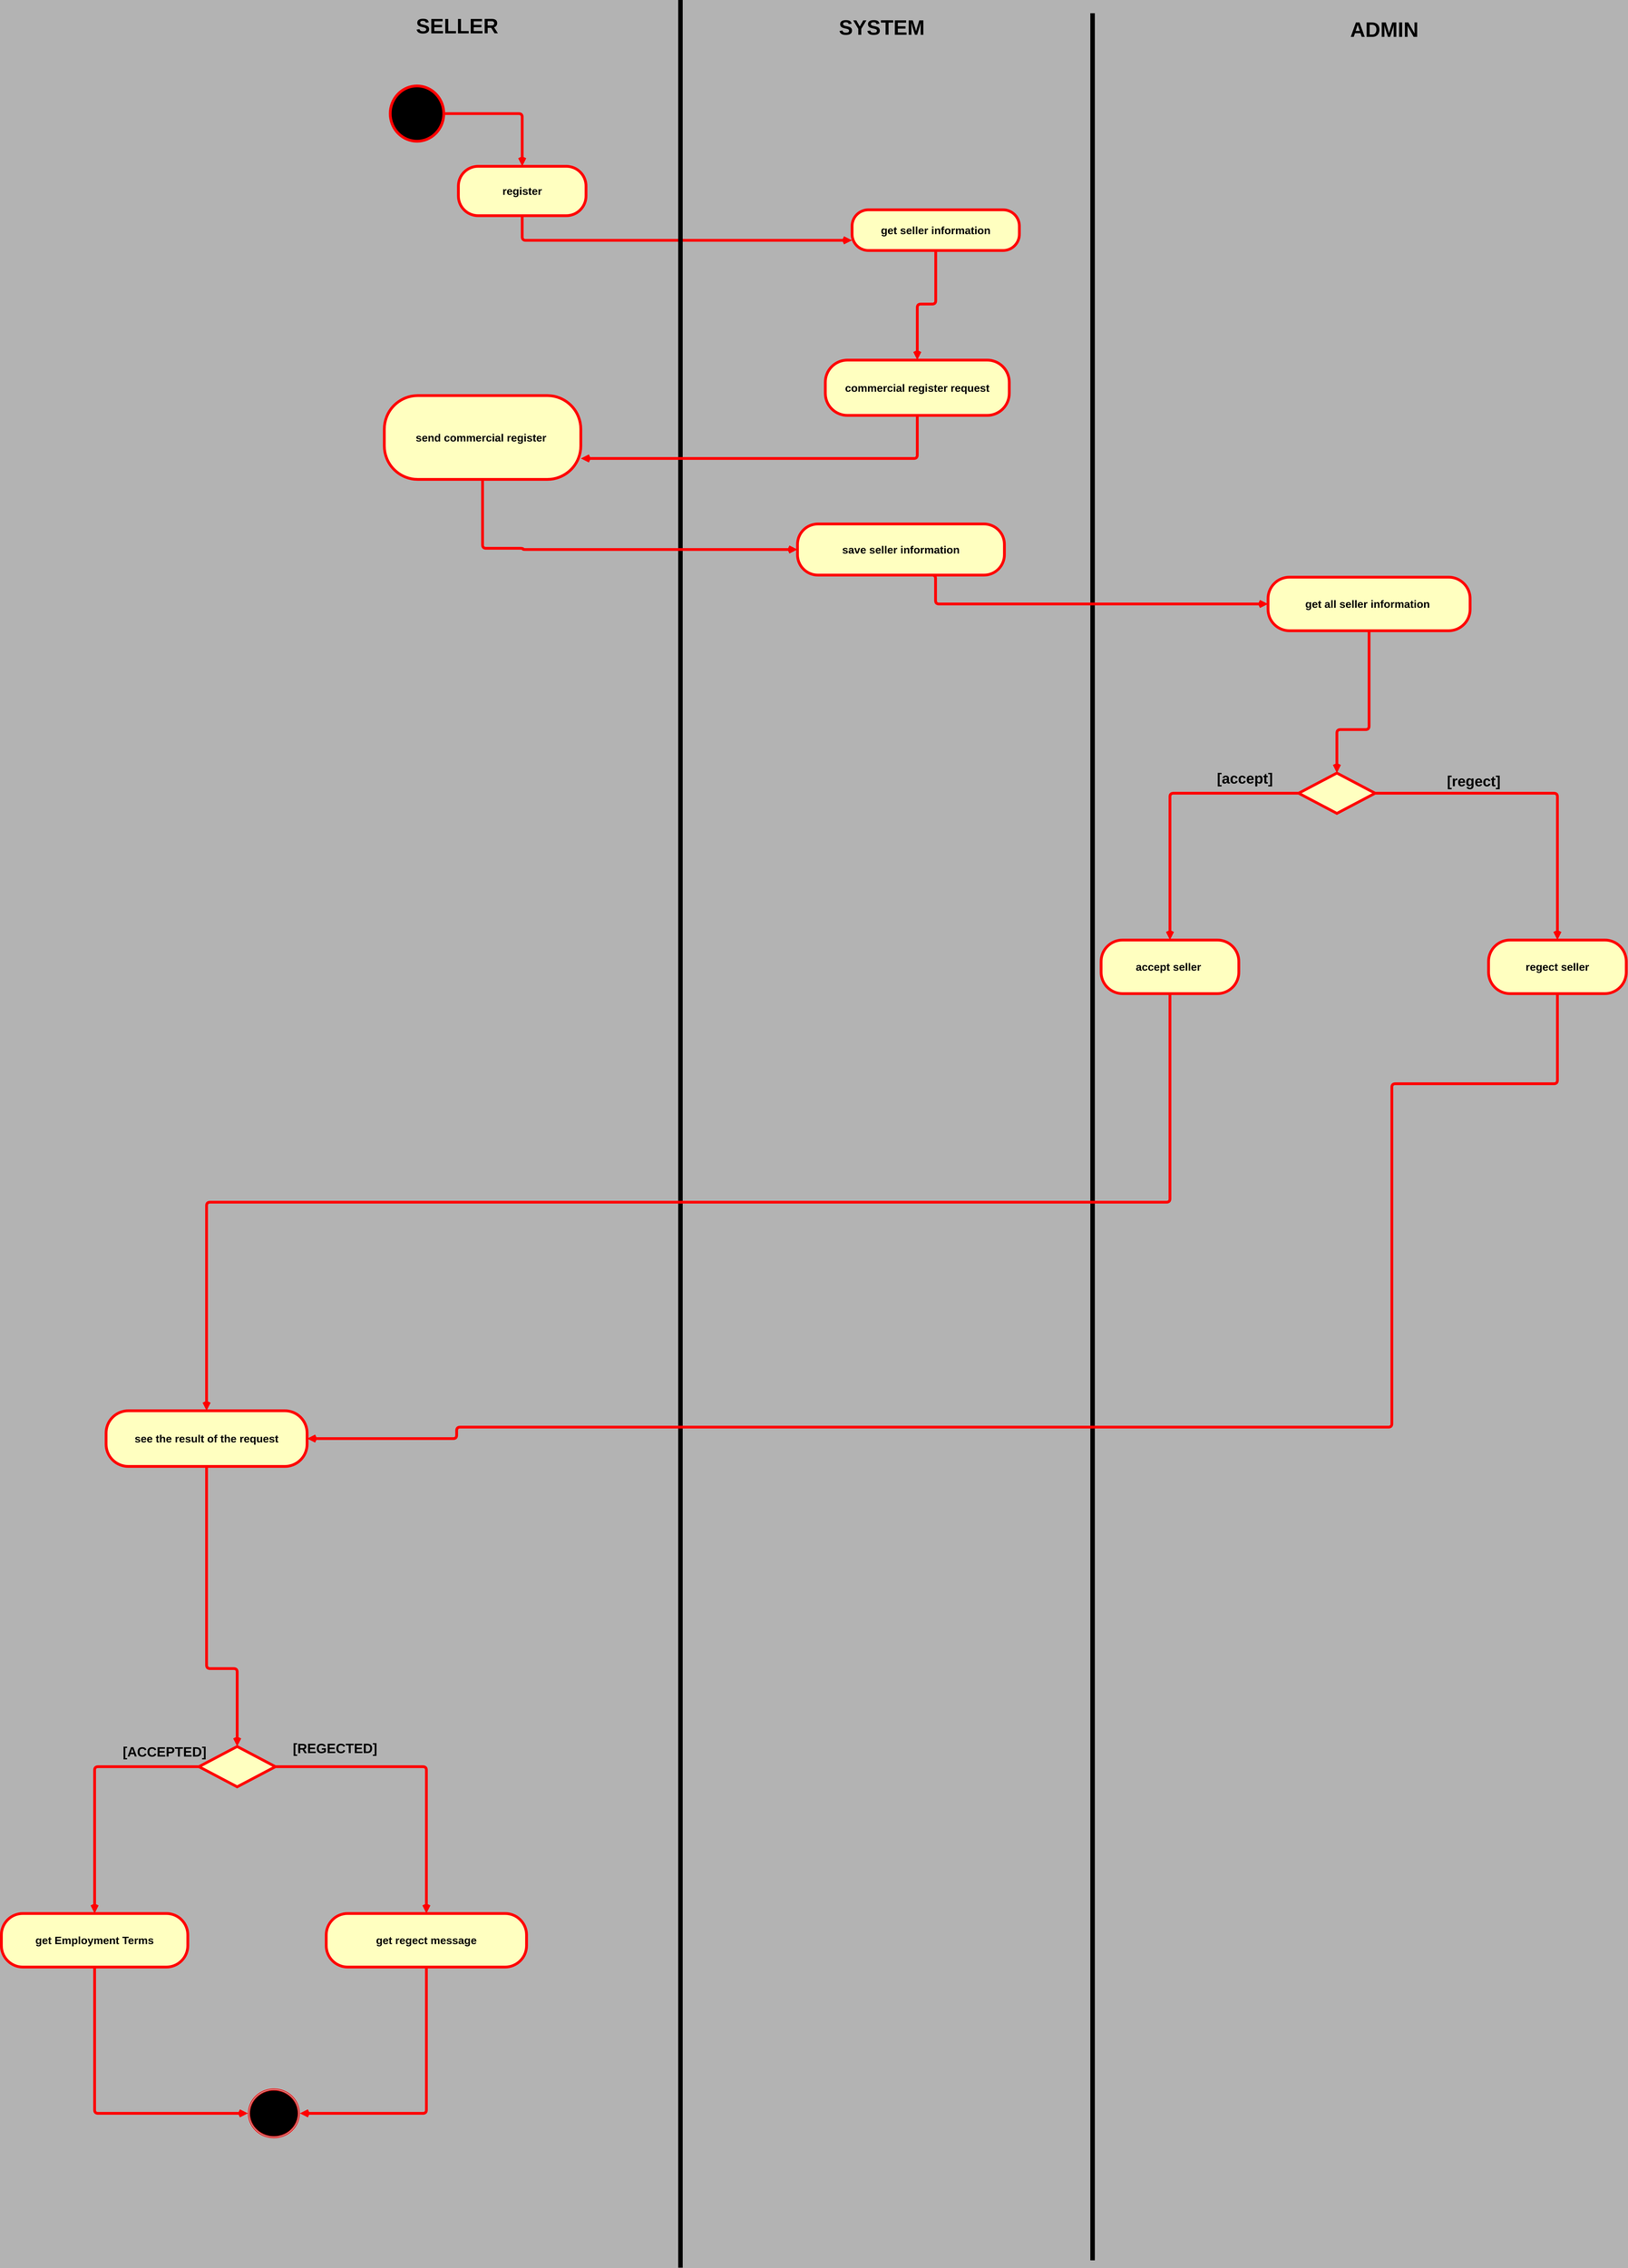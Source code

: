 <mxfile>
    <diagram id="HJap_V7zGH-g7ldj2mrj" name="admin">
        <mxGraphModel dx="6940" dy="2320" grid="0" gridSize="10" guides="1" tooltips="1" connect="1" arrows="1" fold="1" page="1" pageScale="1" pageWidth="850" pageHeight="1100" background="#B3B3B3" math="0" shadow="0">
            <root>
                <mxCell id="0"/>
                <mxCell id="1" parent="0"/>
                <mxCell id="3" value="register" style="rounded=1;whiteSpace=wrap;html=1;arcSize=40;fontColor=#000000;fillColor=#ffffc0;strokeColor=#ff0000;fontStyle=1;fontSize=31;strokeWidth=8;" parent="1" vertex="1">
                    <mxGeometry x="-309" y="874" width="367" height="142" as="geometry"/>
                </mxCell>
                <mxCell id="4" value="" style="edgeStyle=orthogonalEdgeStyle;html=1;verticalAlign=bottom;endArrow=open;endSize=8;strokeColor=#ff0000;strokeWidth=8;fontStyle=1;fontSize=17;exitX=0.5;exitY=1;exitDx=0;exitDy=0;entryX=0;entryY=0.75;entryDx=0;entryDy=0;" parent="1" source="3" target="23" edge="1">
                    <mxGeometry relative="1" as="geometry">
                        <mxPoint x="672" y="1148" as="targetPoint"/>
                        <Array as="points">
                            <mxPoint x="-125" y="1087"/>
                        </Array>
                    </mxGeometry>
                </mxCell>
                <mxCell id="5" value="" style="ellipse;html=1;shape=endState;fillColor=#000000;strokeColor=#ff0000;fontSize=15;strokeWidth=2;perimeterSpacing=1;fontStyle=1" parent="1" vertex="1">
                    <mxGeometry x="-913" y="6400" width="147" height="141" as="geometry"/>
                </mxCell>
                <mxCell id="6" value="" style="ellipse;html=1;shape=startState;fillColor=#000000;strokeColor=#ff0000;fontSize=15;fontStyle=1;strokeWidth=8;" parent="1" vertex="1">
                    <mxGeometry x="-509" y="639" width="162" height="167" as="geometry"/>
                </mxCell>
                <mxCell id="7" value="" style="edgeStyle=orthogonalEdgeStyle;html=1;verticalAlign=bottom;endArrow=open;endSize=8;strokeColor=#ff0000;strokeWidth=8;fontSize=15;entryX=0.5;entryY=0;entryDx=0;entryDy=0;fontStyle=1" parent="1" source="6" target="3" edge="1">
                    <mxGeometry relative="1" as="geometry">
                        <mxPoint x="-268" y="787" as="targetPoint"/>
                    </mxGeometry>
                </mxCell>
                <mxCell id="9" value="" style="rhombus;whiteSpace=wrap;html=1;fillColor=#ffffc0;strokeColor=#ff0000;fontSize=15;fontStyle=1;strokeWidth=8;" parent="1" vertex="1">
                    <mxGeometry x="2107" y="2618" width="220" height="116" as="geometry"/>
                </mxCell>
                <mxCell id="10" value="" style="edgeStyle=orthogonalEdgeStyle;html=1;align=left;verticalAlign=bottom;endArrow=open;endSize=8;strokeColor=#ff0000;strokeWidth=8;fontSize=20;fontStyle=1" parent="1" source="9" target="39" edge="1">
                    <mxGeometry x="-0.615" y="74" relative="1" as="geometry">
                        <mxPoint x="2821.333" y="2894" as="targetPoint"/>
                        <mxPoint x="1" as="offset"/>
                    </mxGeometry>
                </mxCell>
                <mxCell id="11" value="" style="edgeStyle=orthogonalEdgeStyle;html=1;align=left;verticalAlign=top;endArrow=open;endSize=8;strokeColor=#ff0000;strokeWidth=8;fontSize=27;fontStyle=1;entryX=0.5;entryY=0;entryDx=0;entryDy=0;" parent="1" source="9" target="38" edge="1">
                    <mxGeometry x="-0.623" y="-28" relative="1" as="geometry">
                        <mxPoint x="1748" y="2905" as="targetPoint"/>
                        <mxPoint x="-2" as="offset"/>
                    </mxGeometry>
                </mxCell>
                <mxCell id="16" value="" style="html=1;points=[];perimeter=orthogonalPerimeter;fillColor=strokeColor;fontSize=15;strokeWidth=8;strokeColor=#000000;fontStyle=1" parent="1" vertex="1">
                    <mxGeometry x="327" y="400" width="5" height="6510" as="geometry"/>
                </mxCell>
                <mxCell id="17" value="" style="html=1;points=[];perimeter=orthogonalPerimeter;fillColor=strokeColor;fontSize=15;strokeWidth=8;strokeColor=#000000;fontStyle=1" parent="1" vertex="1">
                    <mxGeometry x="1512" y="438" width="5" height="6451" as="geometry"/>
                </mxCell>
                <mxCell id="19" value="SYSTEM" style="text;html=1;align=center;verticalAlign=middle;resizable=0;points=[];autosize=1;strokeColor=none;fillColor=none;fontSize=60;fontStyle=1;fontColor=#000000;strokeWidth=8;" parent="1" vertex="1">
                    <mxGeometry x="775" y="433" width="265" height="84" as="geometry"/>
                </mxCell>
                <mxCell id="20" value="SELLER" style="text;html=1;align=center;verticalAlign=middle;resizable=0;points=[];autosize=1;strokeColor=none;fillColor=none;fontSize=60;fontStyle=1;fontColor=#000000;strokeWidth=8;" parent="1" vertex="1">
                    <mxGeometry x="-441" y="429" width="255" height="84" as="geometry"/>
                </mxCell>
                <mxCell id="21" value="ADMIN" style="text;html=1;align=center;verticalAlign=middle;resizable=0;points=[];autosize=1;strokeColor=none;fillColor=none;fontSize=60;fontStyle=1;fontColor=#000000;strokeWidth=8;" parent="1" vertex="1">
                    <mxGeometry x="2245" y="439" width="215" height="84" as="geometry"/>
                </mxCell>
                <mxCell id="23" value="get seller information" style="rounded=1;whiteSpace=wrap;html=1;arcSize=40;fontColor=#000000;fillColor=#ffffc0;strokeColor=#ff0000;fontStyle=1;fontSize=31;strokeWidth=8;" parent="1" vertex="1">
                    <mxGeometry x="823" y="999" width="481" height="117" as="geometry"/>
                </mxCell>
                <mxCell id="24" value="" style="edgeStyle=orthogonalEdgeStyle;html=1;verticalAlign=bottom;endArrow=open;endSize=8;strokeColor=#ff0000;strokeWidth=8;fontStyle=1;fontSize=17;exitX=0.5;exitY=1;exitDx=0;exitDy=0;entryX=0.5;entryY=0;entryDx=0;entryDy=0;" parent="1" source="23" target="28" edge="1">
                    <mxGeometry relative="1" as="geometry">
                        <mxPoint x="1156" y="1328" as="targetPoint"/>
                        <Array as="points">
                            <mxPoint x="1063" y="1270"/>
                            <mxPoint x="1011" y="1270"/>
                        </Array>
                    </mxGeometry>
                </mxCell>
                <mxCell id="28" value="commercial register request" style="rounded=1;whiteSpace=wrap;html=1;arcSize=40;fontColor=#000000;fillColor=#ffffc0;strokeColor=#ff0000;fontStyle=1;fontSize=31;strokeWidth=8;" parent="1" vertex="1">
                    <mxGeometry x="746" y="1431" width="529" height="159" as="geometry"/>
                </mxCell>
                <mxCell id="29" value="" style="edgeStyle=orthogonalEdgeStyle;html=1;verticalAlign=bottom;endArrow=open;endSize=8;strokeColor=#ff0000;strokeWidth=8;fontStyle=1;fontSize=17;exitX=0.5;exitY=1;exitDx=0;exitDy=0;entryX=1;entryY=0.75;entryDx=0;entryDy=0;" parent="1" source="28" target="30" edge="1">
                    <mxGeometry relative="1" as="geometry">
                        <mxPoint x="1105" y="1681.444" as="targetPoint"/>
                        <Array as="points">
                            <mxPoint x="1010" y="1714"/>
                        </Array>
                    </mxGeometry>
                </mxCell>
                <mxCell id="30" value="send commercial register&amp;nbsp;" style="rounded=1;whiteSpace=wrap;html=1;arcSize=40;fontColor=#000000;fillColor=#ffffc0;strokeColor=#ff0000;fontStyle=1;fontSize=31;strokeWidth=8;" parent="1" vertex="1">
                    <mxGeometry x="-522" y="1533" width="565" height="241" as="geometry"/>
                </mxCell>
                <mxCell id="31" value="" style="edgeStyle=orthogonalEdgeStyle;html=1;verticalAlign=bottom;endArrow=open;endSize=8;strokeColor=#ff0000;strokeWidth=8;fontStyle=1;fontSize=17;exitX=0.5;exitY=1;exitDx=0;exitDy=0;entryX=0;entryY=0.5;entryDx=0;entryDy=0;" parent="1" source="30" target="32" edge="1">
                    <mxGeometry relative="1" as="geometry">
                        <mxPoint x="844" y="1929" as="targetPoint"/>
                        <Array as="points">
                            <mxPoint x="-123" y="1972"/>
                        </Array>
                    </mxGeometry>
                </mxCell>
                <mxCell id="32" value="save seller information" style="rounded=1;whiteSpace=wrap;html=1;arcSize=40;fontColor=#000000;fillColor=#ffffc0;strokeColor=#ff0000;fontStyle=1;fontSize=31;strokeWidth=8;" parent="1" vertex="1">
                    <mxGeometry x="666" y="1902" width="595" height="147" as="geometry"/>
                </mxCell>
                <mxCell id="33" value="" style="edgeStyle=orthogonalEdgeStyle;html=1;verticalAlign=bottom;endArrow=open;endSize=8;strokeColor=#ff0000;strokeWidth=8;fontStyle=1;fontSize=17;exitX=0.5;exitY=1;exitDx=0;exitDy=0;entryX=0;entryY=0.5;entryDx=0;entryDy=0;" parent="1" source="32" target="34" edge="1">
                    <mxGeometry relative="1" as="geometry">
                        <mxPoint x="1152" y="2214.444" as="targetPoint"/>
                        <Array as="points">
                            <mxPoint x="1063" y="2132"/>
                        </Array>
                    </mxGeometry>
                </mxCell>
                <mxCell id="34" value="get all seller information&amp;nbsp;" style="rounded=1;whiteSpace=wrap;html=1;arcSize=40;fontColor=#000000;fillColor=#ffffc0;strokeColor=#ff0000;fontStyle=1;fontSize=31;strokeWidth=8;" parent="1" vertex="1">
                    <mxGeometry x="2019" y="2055" width="581" height="154" as="geometry"/>
                </mxCell>
                <mxCell id="35" value="" style="edgeStyle=orthogonalEdgeStyle;html=1;verticalAlign=bottom;endArrow=open;endSize=8;strokeColor=#ff0000;strokeWidth=8;fontStyle=1;fontSize=17;exitX=0.5;exitY=1;exitDx=0;exitDy=0;entryX=0.5;entryY=0;entryDx=0;entryDy=0;" parent="1" source="34" target="9" edge="1">
                    <mxGeometry relative="1" as="geometry">
                        <mxPoint x="2306" y="2374" as="targetPoint"/>
                        <Array as="points">
                            <mxPoint x="2310" y="2493"/>
                            <mxPoint x="2217" y="2493"/>
                        </Array>
                    </mxGeometry>
                </mxCell>
                <mxCell id="38" value="accept seller&amp;nbsp;" style="rounded=1;whiteSpace=wrap;html=1;arcSize=40;fontColor=#000000;fillColor=#ffffc0;strokeColor=#ff0000;fontStyle=1;fontSize=31;strokeWidth=8;" parent="1" vertex="1">
                    <mxGeometry x="1539" y="3098" width="396" height="154" as="geometry"/>
                </mxCell>
                <mxCell id="39" value="regect seller" style="rounded=1;whiteSpace=wrap;html=1;arcSize=40;fontColor=#000000;fillColor=#ffffc0;strokeColor=#ff0000;fontStyle=1;fontSize=31;strokeWidth=8;" parent="1" vertex="1">
                    <mxGeometry x="2653" y="3098" width="396" height="154" as="geometry"/>
                </mxCell>
                <mxCell id="41" value="" style="edgeStyle=orthogonalEdgeStyle;html=1;align=left;verticalAlign=top;endArrow=open;endSize=8;strokeColor=#ff0000;strokeWidth=8;fontSize=27;fontStyle=1;entryX=0.5;entryY=0;entryDx=0;entryDy=0;exitX=0.5;exitY=1;exitDx=0;exitDy=0;" parent="1" source="38" target="45" edge="1">
                    <mxGeometry x="-0.623" y="-28" relative="1" as="geometry">
                        <mxPoint x="2375" y="3770" as="targetPoint"/>
                        <mxPoint x="2042" y="3589" as="sourcePoint"/>
                        <mxPoint x="-2" as="offset"/>
                    </mxGeometry>
                </mxCell>
                <mxCell id="44" value="" style="edgeStyle=orthogonalEdgeStyle;html=1;align=left;verticalAlign=top;endArrow=open;endSize=8;strokeColor=#ff0000;strokeWidth=8;fontSize=27;fontStyle=1;entryX=1;entryY=0.5;entryDx=0;entryDy=0;exitX=0.5;exitY=1;exitDx=0;exitDy=0;" parent="1" source="39" target="45" edge="1">
                    <mxGeometry x="-0.623" y="-28" relative="1" as="geometry">
                        <mxPoint x="2375" y="3770" as="targetPoint"/>
                        <mxPoint x="2070" y="3679" as="sourcePoint"/>
                        <mxPoint x="-2" as="offset"/>
                        <Array as="points">
                            <mxPoint x="2851" y="3511"/>
                            <mxPoint x="2375" y="3511"/>
                            <mxPoint x="2375" y="4498"/>
                            <mxPoint x="-314" y="4498"/>
                            <mxPoint x="-314" y="4531"/>
                        </Array>
                    </mxGeometry>
                </mxCell>
                <mxCell id="45" value="see the result of&amp;nbsp;the request" style="rounded=1;whiteSpace=wrap;html=1;arcSize=40;fontColor=#000000;fillColor=#ffffc0;strokeColor=#ff0000;fontStyle=1;fontSize=31;strokeWidth=8;" parent="1" vertex="1">
                    <mxGeometry x="-1322" y="4451" width="578" height="160" as="geometry"/>
                </mxCell>
                <mxCell id="47" value="" style="rhombus;whiteSpace=wrap;html=1;fillColor=#ffffc0;strokeColor=#ff0000;fontSize=15;fontStyle=1;strokeWidth=8;" parent="1" vertex="1">
                    <mxGeometry x="-1055" y="5416" width="220" height="116" as="geometry"/>
                </mxCell>
                <mxCell id="48" value="&lt;span style=&quot;font-family: Helvetica; font-size: 39px; font-style: normal; font-variant-ligatures: normal; font-variant-caps: normal; letter-spacing: normal; orphans: 2; text-align: left; text-indent: 0px; text-transform: none; widows: 2; word-spacing: 0px; -webkit-text-stroke-width: 0px; text-decoration-thickness: initial; text-decoration-style: initial; text-decoration-color: initial; float: none; display: inline !important;&quot;&gt;[REGECTED]&lt;/span&gt;" style="edgeStyle=orthogonalEdgeStyle;html=1;align=left;verticalAlign=bottom;endArrow=open;endSize=8;strokeColor=#ff0000;strokeWidth=8;fontSize=20;fontStyle=1;labelBackgroundColor=none;fontColor=#000000;" parent="1" source="47" target="52" edge="1">
                    <mxGeometry x="-0.888" y="26" relative="1" as="geometry">
                        <mxPoint x="-340.667" y="5692" as="targetPoint"/>
                        <mxPoint as="offset"/>
                    </mxGeometry>
                </mxCell>
                <mxCell id="49" value="[ACCEPTED]" style="edgeStyle=orthogonalEdgeStyle;html=1;align=left;verticalAlign=top;endArrow=open;endSize=8;strokeColor=#ff0000;strokeWidth=8;fontSize=39;fontStyle=1;entryX=0.5;entryY=0;entryDx=0;entryDy=0;labelBackgroundColor=none;fontColor=#000000;" parent="1" source="47" target="51" edge="1">
                    <mxGeometry x="-0.386" y="-72" relative="1" as="geometry">
                        <mxPoint x="-1414" y="5703" as="targetPoint"/>
                        <mxPoint as="offset"/>
                    </mxGeometry>
                </mxCell>
                <mxCell id="50" value="" style="edgeStyle=orthogonalEdgeStyle;html=1;verticalAlign=bottom;endArrow=open;endSize=8;strokeColor=#ff0000;strokeWidth=8;fontStyle=1;fontSize=17;exitX=0.5;exitY=1;exitDx=0;exitDy=0;entryX=0.5;entryY=0;entryDx=0;entryDy=0;" parent="1" source="45" target="47" edge="1">
                    <mxGeometry relative="1" as="geometry">
                        <mxPoint x="-856" y="5172" as="targetPoint"/>
                        <Array as="points">
                            <mxPoint x="-1033" y="5192"/>
                            <mxPoint x="-945" y="5192"/>
                        </Array>
                        <mxPoint x="-945" y="5007.0" as="sourcePoint"/>
                    </mxGeometry>
                </mxCell>
                <mxCell id="51" value="get Employment Terms" style="rounded=1;whiteSpace=wrap;html=1;arcSize=40;fontColor=#000000;fillColor=#ffffc0;strokeColor=#ff0000;fontStyle=1;fontSize=31;strokeWidth=8;" parent="1" vertex="1">
                    <mxGeometry x="-1623" y="5896" width="536" height="154" as="geometry"/>
                </mxCell>
                <mxCell id="52" value="get regect&amp;nbsp;message" style="rounded=1;whiteSpace=wrap;html=1;arcSize=40;fontColor=#000000;fillColor=#ffffc0;strokeColor=#ff0000;fontStyle=1;fontSize=31;strokeWidth=8;" parent="1" vertex="1">
                    <mxGeometry x="-689" y="5896" width="576" height="154" as="geometry"/>
                </mxCell>
                <mxCell id="56" value="" style="edgeStyle=orthogonalEdgeStyle;html=1;align=left;verticalAlign=bottom;endArrow=open;endSize=8;strokeColor=#ff0000;strokeWidth=8;fontSize=20;fontStyle=1;exitX=0.5;exitY=1;exitDx=0;exitDy=0;entryX=1;entryY=0.5;entryDx=0;entryDy=0;" parent="1" source="52" target="5" edge="1">
                    <mxGeometry x="-0.888" y="26" relative="1" as="geometry">
                        <mxPoint x="-485.79" y="6551.89" as="targetPoint"/>
                        <mxPoint as="offset"/>
                        <mxPoint x="-1010.001" y="6130.001" as="sourcePoint"/>
                    </mxGeometry>
                </mxCell>
                <mxCell id="57" value="" style="edgeStyle=orthogonalEdgeStyle;html=1;align=left;verticalAlign=bottom;endArrow=open;endSize=8;strokeColor=#ff0000;strokeWidth=8;fontSize=20;fontStyle=1;exitX=0.5;exitY=1;exitDx=0;exitDy=0;entryX=0;entryY=0.5;entryDx=0;entryDy=0;" parent="1" source="51" target="5" edge="1">
                    <mxGeometry x="-0.888" y="26" relative="1" as="geometry">
                        <mxPoint x="-1150.0" y="6602" as="targetPoint"/>
                        <mxPoint as="offset"/>
                        <mxPoint x="-664.0" y="6193.0" as="sourcePoint"/>
                    </mxGeometry>
                </mxCell>
                <mxCell id="58" value="[accept]" style="text;html=1;align=center;verticalAlign=middle;resizable=0;points=[];autosize=1;strokeWidth=2;fontStyle=1;fontSize=42;" parent="1" vertex="1">
                    <mxGeometry x="1862" y="2603" width="179" height="62" as="geometry"/>
                </mxCell>
                <mxCell id="59" value="[regect]" style="text;html=1;align=center;verticalAlign=middle;resizable=0;points=[];autosize=1;strokeWidth=2;fontStyle=1;fontSize=42;" parent="1" vertex="1">
                    <mxGeometry x="2524" y="2611" width="172" height="62" as="geometry"/>
                </mxCell>
            </root>
        </mxGraphModel>
    </diagram>
    <diagram id="CAmKByewWl9oXecLODEM" name="seller">
        <mxGraphModel dx="8710" dy="3480" grid="0" gridSize="10" guides="1" tooltips="1" connect="1" arrows="1" fold="1" page="1" pageScale="1" pageWidth="850" pageHeight="1100" math="0" shadow="0">
            <root>
                <mxCell id="0"/>
                <mxCell id="1" parent="0"/>
                <mxCell id="DN5gWQZptJb2u5jaRJut-1" value="Product Offer for Sale" style="rounded=1;whiteSpace=wrap;html=1;arcSize=40;fontColor=#000000;fillColor=#ffffc0;strokeColor=#ff0000;fontStyle=1;fontSize=31;" parent="1" vertex="1">
                    <mxGeometry x="-309" y="874" width="367" height="142" as="geometry"/>
                </mxCell>
                <mxCell id="DN5gWQZptJb2u5jaRJut-2" value="" style="edgeStyle=orthogonalEdgeStyle;html=1;verticalAlign=bottom;endArrow=open;endSize=8;strokeColor=#ff0000;strokeWidth=8;fontStyle=1;fontSize=17;exitX=0.5;exitY=1;exitDx=0;exitDy=0;entryX=0;entryY=0.75;entryDx=0;entryDy=0;" parent="1" source="DN5gWQZptJb2u5jaRJut-1" target="DN5gWQZptJb2u5jaRJut-14" edge="1">
                    <mxGeometry relative="1" as="geometry">
                        <mxPoint x="672" y="1148" as="targetPoint"/>
                        <Array as="points">
                            <mxPoint x="-126" y="1124"/>
                        </Array>
                    </mxGeometry>
                </mxCell>
                <mxCell id="DN5gWQZptJb2u5jaRJut-4" value="" style="ellipse;html=1;shape=startState;fillColor=#000000;strokeColor=#ff0000;fontSize=15;" parent="1" vertex="1">
                    <mxGeometry x="-509" y="639" width="162" height="167" as="geometry"/>
                </mxCell>
                <mxCell id="DN5gWQZptJb2u5jaRJut-5" value="" style="edgeStyle=orthogonalEdgeStyle;html=1;verticalAlign=bottom;endArrow=open;endSize=8;strokeColor=#ff0000;strokeWidth=8;fontSize=15;entryX=0.5;entryY=0;entryDx=0;entryDy=0;" parent="1" source="DN5gWQZptJb2u5jaRJut-4" target="DN5gWQZptJb2u5jaRJut-1" edge="1">
                    <mxGeometry relative="1" as="geometry">
                        <mxPoint x="-268" y="787" as="targetPoint"/>
                    </mxGeometry>
                </mxCell>
                <mxCell id="DN5gWQZptJb2u5jaRJut-9" value="" style="html=1;points=[];perimeter=orthogonalPerimeter;fontSize=28;fillColor=#000000;strokeColor=none;strokeWidth=9;" parent="1" vertex="1">
                    <mxGeometry x="327" y="400" width="5" height="4110" as="geometry"/>
                </mxCell>
                <mxCell id="DN5gWQZptJb2u5jaRJut-10" value="" style="html=1;points=[];perimeter=orthogonalPerimeter;fillColor=#000000;fontSize=28;fontColor=#ffffff;strokeWidth=2;strokeColor=none;" parent="1" vertex="1">
                    <mxGeometry x="1512" y="438" width="5" height="4118" as="geometry"/>
                </mxCell>
                <mxCell id="DN5gWQZptJb2u5jaRJut-11" value="SYSTEM" style="text;html=1;align=center;verticalAlign=middle;resizable=0;points=[];autosize=1;strokeColor=none;fillColor=none;fontSize=60;fontStyle=1" parent="1" vertex="1">
                    <mxGeometry x="771" y="427" width="265" height="84" as="geometry"/>
                </mxCell>
                <mxCell id="DN5gWQZptJb2u5jaRJut-12" value="SELLER" style="text;html=1;align=center;verticalAlign=middle;resizable=0;points=[];autosize=1;strokeColor=none;fillColor=none;fontSize=60;fontStyle=1" parent="1" vertex="1">
                    <mxGeometry x="-442" y="429" width="255" height="84" as="geometry"/>
                </mxCell>
                <mxCell id="DN5gWQZptJb2u5jaRJut-14" value="display the categorys of the site" style="rounded=1;whiteSpace=wrap;html=1;arcSize=40;fontColor=#000000;fillColor=#ffffc0;strokeColor=#ff0000;fontStyle=1;fontSize=31;fontFamily=Helvetica;" parent="1" vertex="1">
                    <mxGeometry x="522" y="1036" width="617" height="117" as="geometry"/>
                </mxCell>
                <mxCell id="DN5gWQZptJb2u5jaRJut-15" value="" style="edgeStyle=orthogonalEdgeStyle;html=1;verticalAlign=bottom;endArrow=open;endSize=8;strokeColor=#ff0000;strokeWidth=8;fontStyle=1;fontSize=17;exitX=0.5;exitY=1;exitDx=0;exitDy=0;entryX=1;entryY=0.5;entryDx=0;entryDy=0;" parent="1" source="DN5gWQZptJb2u5jaRJut-14" target="DN5gWQZptJb2u5jaRJut-18" edge="1">
                    <mxGeometry relative="1" as="geometry">
                        <mxPoint x="984" y="1415" as="targetPoint"/>
                        <Array as="points">
                            <mxPoint x="825" y="1153"/>
                            <mxPoint x="825" y="1615"/>
                        </Array>
                    </mxGeometry>
                </mxCell>
                <mxCell id="DN5gWQZptJb2u5jaRJut-18" value="&amp;nbsp;select category&lt;br&gt;&lt;span style=&quot;color: rgba(0, 0, 0, 0); font-family: monospace; font-size: 0px; font-weight: 400; text-align: start;&quot;&gt;%3CmxGraphModel%3E%3Croot%3E%3CmxCell%20id%3D%220%22%2F%3E%3CmxCell%20id%3D%221%22%20parent%3D%220%22%2F%3E%3CmxCell%20id%3D%222%22%20value%3D%22%22%20style%3D%22edgeStyle%3DorthogonalEdgeStyle%3Bhtml%3D1%3BverticalAlign%3Dbottom%3BendArrow%3Dopen%3BendSize%3D8%3BstrokeColor%3D%23ff0000%3BstrokeWidth%3D8%3BfontStyle%3D1%3BfontSize%3D17%3BexitX%3D0.5%3BexitY%3D1%3BexitDx%3D0%3BexitDy%3D0%3BentryX%3D1%3BentryY%3D0.75%3BentryDx%3D0%3BentryDy%3D0%3B%22%20edge%3D%221%22%20parent%3D%221%22%3E%3CmxGeometry%20relative%3D%221%22%20as%3D%22geometry%22%3E%3CmxPoint%20x%3D%2243%22%20y%3D%221658.75%22%20as%3D%22targetPoint%22%2F%3E%3CArray%20as%3D%22points%22%3E%3CmxPoint%20x%3D%22984%22%20y%3D%221521%22%2F%3E%3CmxPoint%20x%3D%22894%22%20y%3D%221521%22%2F%3E%3CmxPoint%20x%3D%22894%22%20y%3D%221659%22%2F%3E%3C%2FArray%3E%3CmxPoint%20x%3D%22984%22%20y%3D%221516%22%20as%3D%22sourcePoint%22%2F%3E%3C%2FmxGeometry%3E%3C%2FmxCell%3E%3C%2Froot%3E%3C%2FmxGraphModel%3E&amp;nbsp;&lt;/span&gt;&lt;span style=&quot;color: rgba(0, 0, 0, 0); font-family: monospace; font-size: 0px; font-weight: 400; text-align: start;&quot;&gt;%3CmxGraphModel%3E%3Croot%3E%3CmxCell%20id%3D%220%22%2F%3E%3CmxCell%20id%3D%221%22%20parent%3D%220%22%2F%3E%3CmxCell%20id%3D%222%22%20value%3D%22%22%20style%3D%22edgeStyle%3DorthogonalEdgeStyle%3Bhtml%3D1%3BverticalAlign%3Dbottom%3BendArrow%3Dopen%3BendSize%3D8%3BstrokeColor%3D%23ff0000%3BstrokeWidth%3D8%3BfontStyle%3D1%3BfontSize%3D17%3BexitX%3D0.5%3BexitY%3D1%3BexitDx%3D0%3BexitDy%3D0%3BentryX%3D1%3BentryY%3D0.75%3BentryDx%3D0%3BentryDy%3D0%3B%22%20edge%3D%221%22%20parent%3D%221%22%3E%3CmxGeometry%20relative%3D%221%22%20as%3D%22geometry%22%3E%3CmxPoint%20x%3D%2243%22%20y%3D%221658.75%22%20as%3D%22targetPoint%22%2F%3E%3CArray%20as%3D%22points%22%3E%3CmxPoint%20x%3D%22984%22%20y%3D%221521%22%2F%3E%3CmxPoint%20x%3D%22894%22%20y%3D%221521%22%2F%3E%3CmxPoint%20x%3D%22894%22%20y%3D%221659%22%2F%3E%3C%2FArray%3E%3CmxPoint%20x%3D%22984%22%20y%3D%221516%22%20as%3D%22sourcePoint%22%2F%3E%3C%2FmxGeometry%3E%3C%2FmxCell%3E%3C%2Froot%3E%3C%2FmxGraphModel%3E&lt;/span&gt;" style="rounded=1;whiteSpace=wrap;html=1;arcSize=50;fontColor=#000000;fillColor=#ffffc0;strokeColor=#ff0000;fontStyle=1;fontSize=31;" parent="1" vertex="1">
                    <mxGeometry x="-355" y="1546" width="398" height="138" as="geometry"/>
                </mxCell>
                <mxCell id="DN5gWQZptJb2u5jaRJut-19" value="" style="edgeStyle=orthogonalEdgeStyle;html=1;verticalAlign=bottom;endArrow=open;endSize=8;strokeColor=#ff0000;strokeWidth=8;fontStyle=1;fontSize=17;exitX=0.5;exitY=1;exitDx=0;exitDy=0;entryX=0;entryY=0.5;entryDx=0;entryDy=0;" parent="1" source="DN5gWQZptJb2u5jaRJut-18" target="DN5gWQZptJb2u5jaRJut-20" edge="1">
                    <mxGeometry relative="1" as="geometry">
                        <mxPoint x="-2" y="1849.444" as="targetPoint"/>
                        <Array as="points">
                            <mxPoint x="-156" y="1972"/>
                        </Array>
                    </mxGeometry>
                </mxCell>
                <mxCell id="DN5gWQZptJb2u5jaRJut-20" value="display formulaire" style="rounded=1;whiteSpace=wrap;html=1;arcSize=40;fontColor=#000000;fillColor=#ffffc0;strokeColor=#ff0000;fontStyle=1;fontSize=31;" parent="1" vertex="1">
                    <mxGeometry x="865" y="1895" width="396" height="154" as="geometry"/>
                </mxCell>
                <mxCell id="DN5gWQZptJb2u5jaRJut-39" value="" style="edgeStyle=orthogonalEdgeStyle;html=1;verticalAlign=bottom;endArrow=open;endSize=8;strokeColor=#ff0000;strokeWidth=8;fontStyle=1;fontSize=17;exitX=0.5;exitY=1;exitDx=0;exitDy=0;" parent="1" source="DN5gWQZptJb2u5jaRJut-20" edge="1">
                    <mxGeometry relative="1" as="geometry">
                        <mxPoint x="56" y="2646" as="targetPoint"/>
                        <Array as="points">
                            <mxPoint x="1063" y="2646"/>
                        </Array>
                        <mxPoint x="-414" y="2317" as="sourcePoint"/>
                    </mxGeometry>
                </mxCell>
                <mxCell id="DN5gWQZptJb2u5jaRJut-40" value="put all&amp;nbsp;profuct information in formulaire" style="rounded=1;whiteSpace=wrap;html=1;arcSize=40;fontColor=#000000;fillColor=#ffffc0;strokeColor=#ff0000;fontStyle=1;fontSize=31;" parent="1" vertex="1">
                    <mxGeometry x="-605" y="2569" width="666" height="154" as="geometry"/>
                </mxCell>
                <mxCell id="DN5gWQZptJb2u5jaRJut-42" value="" style="edgeStyle=orthogonalEdgeStyle;html=1;verticalAlign=bottom;endArrow=open;endSize=8;strokeColor=#ff0000;strokeWidth=8;fontStyle=1;fontSize=17;exitX=0.5;exitY=1;exitDx=0;exitDy=0;entryX=0;entryY=0.5;entryDx=0;entryDy=0;" parent="1" source="DN5gWQZptJb2u5jaRJut-40" target="DN5gWQZptJb2u5jaRJut-48" edge="1">
                    <mxGeometry relative="1" as="geometry">
                        <mxPoint x="-104" y="4424" as="targetPoint"/>
                        <Array as="points"/>
                        <mxPoint x="1039" y="2347.4" as="sourcePoint"/>
                    </mxGeometry>
                </mxCell>
                <mxCell id="DN5gWQZptJb2u5jaRJut-48" value="save product information&amp;nbsp;in database" style="rounded=1;whiteSpace=wrap;html=1;arcSize=40;fontColor=#000000;fillColor=#ffffc0;strokeColor=#ff0000;fontStyle=1;fontSize=31;" parent="1" vertex="1">
                    <mxGeometry x="676" y="3141" width="686" height="237" as="geometry"/>
                </mxCell>
                <mxCell id="7uNtyLB5eoEwSvIETU1Y-1" value="" style="ellipse;html=1;shape=endState;fillColor=#000000;strokeColor=#ff0000;fontSize=15;strokeWidth=3;perimeterSpacing=0;" parent="1" vertex="1">
                    <mxGeometry x="-207" y="4282" width="116" height="118" as="geometry"/>
                </mxCell>
                <mxCell id="7uNtyLB5eoEwSvIETU1Y-2" value="" style="edgeStyle=orthogonalEdgeStyle;html=1;align=left;verticalAlign=bottom;endArrow=open;endSize=8;strokeColor=#ff0000;strokeWidth=8;fontSize=20;fontStyle=1;exitX=0.5;exitY=1;exitDx=0;exitDy=0;entryX=1;entryY=0.5;entryDx=0;entryDy=0;" parent="1" source="DN5gWQZptJb2u5jaRJut-48" target="YtJ8S80LMle9u9JobJJ6-1" edge="1">
                    <mxGeometry x="-0.888" y="26" relative="1" as="geometry">
                        <mxPoint x="990.21" y="4291.89" as="targetPoint"/>
                        <mxPoint as="offset"/>
                        <mxPoint x="2532.5" y="3584.0" as="sourcePoint"/>
                    </mxGeometry>
                </mxCell>
                <mxCell id="YtJ8S80LMle9u9JobJJ6-1" value="succes message" style="rounded=1;whiteSpace=wrap;html=1;arcSize=40;fontColor=#000000;fillColor=#ffffc0;strokeColor=#ff0000;fontStyle=1;fontSize=31;" vertex="1" parent="1">
                    <mxGeometry x="-492" y="3715" width="686" height="237" as="geometry"/>
                </mxCell>
                <mxCell id="YtJ8S80LMle9u9JobJJ6-2" value="" style="edgeStyle=orthogonalEdgeStyle;html=1;align=left;verticalAlign=bottom;endArrow=open;endSize=8;strokeColor=#ff0000;strokeWidth=8;fontSize=20;fontStyle=1;exitX=0.5;exitY=1;exitDx=0;exitDy=0;entryX=0.5;entryY=0;entryDx=0;entryDy=0;" edge="1" parent="1" source="YtJ8S80LMle9u9JobJJ6-1" target="7uNtyLB5eoEwSvIETU1Y-1">
                    <mxGeometry x="-0.888" y="26" relative="1" as="geometry">
                        <mxPoint x="25" y="4507.5" as="targetPoint"/>
                        <mxPoint as="offset"/>
                        <mxPoint x="850" y="4052" as="sourcePoint"/>
                    </mxGeometry>
                </mxCell>
            </root>
        </mxGraphModel>
    </diagram>
    <diagram id="pJ66qIds-j54ymHVp0Ua" name="client ">
        <mxGraphModel dx="7790" dy="2320" grid="0" gridSize="10" guides="1" tooltips="1" connect="1" arrows="1" fold="1" page="1" pageScale="1" pageWidth="850" pageHeight="1100" math="0" shadow="0">
            <root>
                <mxCell id="0"/>
                <mxCell id="1" parent="0"/>
                <mxCell id="lgK3FRYj-_w6IAWDjmVN-1" value="brows product&amp;nbsp;" style="rounded=1;whiteSpace=wrap;html=1;arcSize=40;fontColor=#000000;fillColor=#ffffc0;strokeColor=#ff0000;fontStyle=1;fontSize=31;" parent="1" vertex="1">
                    <mxGeometry x="-309" y="874" width="367" height="142" as="geometry"/>
                </mxCell>
                <mxCell id="lgK3FRYj-_w6IAWDjmVN-2" value="" style="edgeStyle=orthogonalEdgeStyle;html=1;verticalAlign=bottom;endArrow=open;endSize=8;strokeColor=#ff0000;strokeWidth=8;fontStyle=1;fontSize=17;exitX=0.5;exitY=1;exitDx=0;exitDy=0;entryX=0;entryY=0.75;entryDx=0;entryDy=0;" parent="1" source="lgK3FRYj-_w6IAWDjmVN-1" target="lgK3FRYj-_w6IAWDjmVN-9" edge="1">
                    <mxGeometry relative="1" as="geometry">
                        <mxPoint x="672" y="1148" as="targetPoint"/>
                        <Array as="points">
                            <mxPoint x="-125" y="1124"/>
                        </Array>
                    </mxGeometry>
                </mxCell>
                <mxCell id="lgK3FRYj-_w6IAWDjmVN-3" value="" style="ellipse;html=1;shape=startState;fillColor=#000000;strokeColor=#ff0000;fontSize=15;" parent="1" vertex="1">
                    <mxGeometry x="-509" y="639" width="162" height="167" as="geometry"/>
                </mxCell>
                <mxCell id="lgK3FRYj-_w6IAWDjmVN-4" value="" style="edgeStyle=orthogonalEdgeStyle;html=1;verticalAlign=bottom;endArrow=open;endSize=8;strokeColor=#ff0000;strokeWidth=8;fontSize=15;entryX=0.5;entryY=0;entryDx=0;entryDy=0;" parent="1" source="lgK3FRYj-_w6IAWDjmVN-3" target="lgK3FRYj-_w6IAWDjmVN-1" edge="1">
                    <mxGeometry relative="1" as="geometry">
                        <mxPoint x="-268" y="787" as="targetPoint"/>
                    </mxGeometry>
                </mxCell>
                <mxCell id="lgK3FRYj-_w6IAWDjmVN-5" value="" style="html=1;points=[];perimeter=orthogonalPerimeter;fillColor=strokeColor;fontSize=15;strokeWidth=5;strokeColor=#000000;" parent="1" vertex="1">
                    <mxGeometry x="327" y="400" width="5" height="4270" as="geometry"/>
                </mxCell>
                <mxCell id="lgK3FRYj-_w6IAWDjmVN-6" value="" style="html=1;points=[];perimeter=orthogonalPerimeter;fillColor=strokeColor;fontSize=15;fontColor=#000000;strokeColor=#000000;strokeWidth=5;" parent="1" vertex="1">
                    <mxGeometry x="1512" y="438" width="5" height="4243" as="geometry"/>
                </mxCell>
                <mxCell id="lgK3FRYj-_w6IAWDjmVN-7" value="SYSTEM" style="text;html=1;align=center;verticalAlign=middle;resizable=0;points=[];autosize=1;strokeColor=none;fillColor=none;fontSize=60;fontStyle=1;fontColor=#000000;" parent="1" vertex="1">
                    <mxGeometry x="776" y="434" width="265" height="84" as="geometry"/>
                </mxCell>
                <mxCell id="lgK3FRYj-_w6IAWDjmVN-8" value="CLIENT" style="text;html=1;align=center;verticalAlign=middle;resizable=0;points=[];autosize=1;strokeColor=none;fillColor=none;fontSize=44;fontStyle=1" parent="1" vertex="1">
                    <mxGeometry x="-403" y="438" width="177" height="65" as="geometry"/>
                </mxCell>
                <mxCell id="lgK3FRYj-_w6IAWDjmVN-9" value="display all product" style="rounded=1;whiteSpace=wrap;html=1;arcSize=40;fontColor=#000000;fillColor=#ffffc0;strokeColor=#ff0000;fontStyle=1;fontSize=31;fontFamily=Helvetica;" parent="1" vertex="1">
                    <mxGeometry x="829" y="1036" width="443" height="117" as="geometry"/>
                </mxCell>
                <mxCell id="lgK3FRYj-_w6IAWDjmVN-10" value="" style="edgeStyle=orthogonalEdgeStyle;html=1;verticalAlign=bottom;endArrow=open;endSize=8;strokeColor=#ff0000;strokeWidth=8;fontStyle=1;fontSize=17;exitX=0.5;exitY=1;exitDx=0;exitDy=0;entryX=1;entryY=0.5;entryDx=0;entryDy=0;" parent="1" source="lgK3FRYj-_w6IAWDjmVN-9" target="lgK3FRYj-_w6IAWDjmVN-11" edge="1">
                    <mxGeometry relative="1" as="geometry">
                        <mxPoint x="984" y="1415" as="targetPoint"/>
                        <Array as="points">
                            <mxPoint x="1051" y="1205"/>
                            <mxPoint x="1051" y="1236"/>
                            <mxPoint x="986" y="1236"/>
                            <mxPoint x="986" y="1615"/>
                        </Array>
                    </mxGeometry>
                </mxCell>
                <mxCell id="lgK3FRYj-_w6IAWDjmVN-11" value="select product" style="rounded=1;whiteSpace=wrap;html=1;arcSize=50;fontColor=#000000;fillColor=#ffffc0;strokeColor=#ff0000;fontStyle=1;fontSize=31;" parent="1" vertex="1">
                    <mxGeometry x="-289" y="1546" width="332" height="138" as="geometry"/>
                </mxCell>
                <mxCell id="9UQQlzSkYxcESlyBZpnU-1" value="" style="rhombus;whiteSpace=wrap;html=1;fillColor=#ffffc0;strokeColor=#ff0000;fontSize=15;" parent="1" vertex="1">
                    <mxGeometry x="-880" y="3551" width="220" height="116" as="geometry"/>
                </mxCell>
                <mxCell id="9UQQlzSkYxcESlyBZpnU-2" value="" style="edgeStyle=orthogonalEdgeStyle;html=1;align=left;verticalAlign=bottom;endArrow=open;endSize=8;strokeColor=#ff0000;strokeWidth=8;fontSize=20;fontStyle=1" parent="1" source="9UQQlzSkYxcESlyBZpnU-1" target="EaGYWVJsjnm-Q9umExd_-1" edge="1">
                    <mxGeometry x="-0.615" y="74" relative="1" as="geometry">
                        <mxPoint x="-136.0" y="4031" as="targetPoint"/>
                        <mxPoint x="1" as="offset"/>
                        <Array as="points">
                            <mxPoint x="-214" y="3609"/>
                        </Array>
                    </mxGeometry>
                </mxCell>
                <mxCell id="9UQQlzSkYxcESlyBZpnU-3" value="" style="edgeStyle=orthogonalEdgeStyle;html=1;align=left;verticalAlign=top;endArrow=open;endSize=8;strokeColor=#ff0000;strokeWidth=8;fontSize=27;fontStyle=1;entryX=0.5;entryY=0;entryDx=0;entryDy=0;" parent="1" source="9UQQlzSkYxcESlyBZpnU-1" target="9UQQlzSkYxcESlyBZpnU-5" edge="1">
                    <mxGeometry x="-0.623" y="-28" relative="1" as="geometry">
                        <mxPoint x="-1239" y="3838" as="targetPoint"/>
                        <mxPoint x="-2" as="offset"/>
                    </mxGeometry>
                </mxCell>
                <mxCell id="9UQQlzSkYxcESlyBZpnU-5" value="cancel" style="rounded=1;whiteSpace=wrap;html=1;arcSize=40;fontColor=#000000;fillColor=#ffffc0;strokeColor=#ff0000;fontStyle=1;fontSize=31;" parent="1" vertex="1">
                    <mxGeometry x="-1448" y="4031" width="396" height="154" as="geometry"/>
                </mxCell>
                <mxCell id="9UQQlzSkYxcESlyBZpnU-8" value="" style="edgeStyle=orthogonalEdgeStyle;html=1;align=left;verticalAlign=top;endArrow=open;endSize=8;strokeColor=#ff0000;strokeWidth=8;fontSize=27;fontStyle=1;entryX=0;entryY=0.5;entryDx=0;entryDy=0;exitX=0;exitY=0.5;exitDx=0;exitDy=0;" parent="1" source="9UQQlzSkYxcESlyBZpnU-5" target="lgK3FRYj-_w6IAWDjmVN-3" edge="1">
                    <mxGeometry x="-0.623" y="-28" relative="1" as="geometry">
                        <mxPoint x="-1278.0" y="4333" as="targetPoint"/>
                        <mxPoint x="-2" as="offset"/>
                        <mxPoint x="-908.0" y="3911" as="sourcePoint"/>
                        <Array as="points">
                            <mxPoint x="-1722" y="4108"/>
                            <mxPoint x="-1722" y="723"/>
                        </Array>
                    </mxGeometry>
                </mxCell>
                <mxCell id="9UQQlzSkYxcESlyBZpnU-9" value="select type&amp;nbsp;" style="rounded=1;whiteSpace=wrap;html=1;arcSize=50;fontColor=#000000;fillColor=#ffffc0;strokeColor=#ff0000;fontStyle=1;fontSize=31;" parent="1" vertex="1">
                    <mxGeometry x="-1235" y="2611" width="396" height="154" as="geometry"/>
                </mxCell>
                <mxCell id="9UQQlzSkYxcESlyBZpnU-10" value="select quantity" style="rounded=1;whiteSpace=wrap;html=1;arcSize=50;fontColor=#000000;fillColor=#ffffc0;strokeColor=#ff0000;fontStyle=1;fontSize=31;" parent="1" vertex="1">
                    <mxGeometry x="-454" y="2607" width="396" height="154" as="geometry"/>
                </mxCell>
                <mxCell id="9UQQlzSkYxcESlyBZpnU-11" value="" style="shape=line;html=1;strokeWidth=9;strokeColor=#ff0000;fontFamily=Helvetica;fontSize=31;" parent="1" vertex="1">
                    <mxGeometry x="-1097" y="2387" width="894" height="10" as="geometry"/>
                </mxCell>
                <mxCell id="9UQQlzSkYxcESlyBZpnU-12" value="" style="edgeStyle=orthogonalEdgeStyle;html=1;verticalAlign=bottom;endArrow=open;endSize=8;strokeColor=#ff0000;strokeWidth=9;fontFamily=Helvetica;fontSize=31;exitX=0.5;exitY=1;exitDx=0;exitDy=0;entryX=0.75;entryY=0.5;entryDx=0;entryDy=0;entryPerimeter=0;" parent="1" source="lgK3FRYj-_w6IAWDjmVN-11" target="9UQQlzSkYxcESlyBZpnU-11" edge="1">
                    <mxGeometry relative="1" as="geometry">
                        <mxPoint x="-921" y="2081" as="targetPoint"/>
                        <Array as="points">
                            <mxPoint x="-123" y="2036"/>
                            <mxPoint x="-426" y="2036"/>
                        </Array>
                        <mxPoint x="3" y="2154" as="sourcePoint"/>
                    </mxGeometry>
                </mxCell>
                <mxCell id="9UQQlzSkYxcESlyBZpnU-14" value="" style="edgeStyle=orthogonalEdgeStyle;html=1;verticalAlign=bottom;endArrow=open;endSize=8;strokeColor=#ff0000;strokeWidth=8;fontStyle=1;fontSize=17;entryX=0.5;entryY=0;entryDx=0;entryDy=0;exitX=0.75;exitY=0.5;exitDx=0;exitDy=0;exitPerimeter=0;" parent="1" source="9UQQlzSkYxcESlyBZpnU-11" target="9UQQlzSkYxcESlyBZpnU-10" edge="1">
                    <mxGeometry relative="1" as="geometry">
                        <mxPoint x="-815" y="3020.0" as="targetPoint"/>
                        <Array as="points">
                            <mxPoint x="-256" y="2392"/>
                        </Array>
                        <mxPoint x="109" y="2112" as="sourcePoint"/>
                    </mxGeometry>
                </mxCell>
                <mxCell id="9UQQlzSkYxcESlyBZpnU-15" value="" style="edgeStyle=orthogonalEdgeStyle;html=1;verticalAlign=bottom;endArrow=open;endSize=8;strokeColor=#ff0000;strokeWidth=8;fontStyle=1;fontSize=17;exitX=0.25;exitY=0.5;exitDx=0;exitDy=0;exitPerimeter=0;entryX=0.5;entryY=0;entryDx=0;entryDy=0;" parent="1" source="9UQQlzSkYxcESlyBZpnU-11" target="9UQQlzSkYxcESlyBZpnU-9" edge="1">
                    <mxGeometry relative="1" as="geometry">
                        <mxPoint x="-651" y="2712" as="targetPoint"/>
                        <Array as="points">
                            <mxPoint x="-1037" y="2392"/>
                        </Array>
                        <mxPoint x="-662.0" y="2508" as="sourcePoint"/>
                    </mxGeometry>
                </mxCell>
                <mxCell id="9UQQlzSkYxcESlyBZpnU-16" value="" style="shape=line;html=1;strokeWidth=9;strokeColor=#ff0000;fontFamily=Helvetica;fontSize=31;" parent="1" vertex="1">
                    <mxGeometry x="-1164" y="3178" width="1017" height="10" as="geometry"/>
                </mxCell>
                <mxCell id="9UQQlzSkYxcESlyBZpnU-17" value="" style="edgeStyle=orthogonalEdgeStyle;html=1;verticalAlign=bottom;endArrow=open;endSize=8;strokeColor=#ff0000;strokeWidth=9;fontFamily=Helvetica;fontSize=31;entryX=0.5;entryY=0;entryDx=0;entryDy=0;" parent="1" source="9UQQlzSkYxcESlyBZpnU-16" target="aUJkqtiI9uQQ7dAjJT-w-1" edge="1">
                    <mxGeometry relative="1" as="geometry">
                        <mxPoint x="-625" y="2617" as="targetPoint"/>
                        <Array as="points">
                            <mxPoint x="-747" y="3212"/>
                            <mxPoint x="-747" y="3212"/>
                        </Array>
                    </mxGeometry>
                </mxCell>
                <mxCell id="9UQQlzSkYxcESlyBZpnU-18" value="" style="edgeStyle=orthogonalEdgeStyle;html=1;verticalAlign=bottom;endArrow=open;endSize=8;strokeColor=#ff0000;strokeWidth=8;fontStyle=1;fontSize=17;exitX=0.5;exitY=1;exitDx=0;exitDy=0;entryX=0.25;entryY=0.5;entryDx=0;entryDy=0;entryPerimeter=0;" parent="1" source="9UQQlzSkYxcESlyBZpnU-9" target="9UQQlzSkYxcESlyBZpnU-16" edge="1">
                    <mxGeometry relative="1" as="geometry">
                        <mxPoint x="-1064" y="3146" as="targetPoint"/>
                        <Array as="points">
                            <mxPoint x="-1037" y="2927"/>
                            <mxPoint x="-910" y="2927"/>
                        </Array>
                        <mxPoint x="-868.0" y="2927" as="sourcePoint"/>
                    </mxGeometry>
                </mxCell>
                <mxCell id="9UQQlzSkYxcESlyBZpnU-20" value="" style="edgeStyle=orthogonalEdgeStyle;html=1;verticalAlign=bottom;endArrow=open;endSize=8;strokeColor=#ff0000;strokeWidth=8;fontStyle=1;fontSize=17;entryX=0.75;entryY=0.5;entryDx=0;entryDy=0;entryPerimeter=0;exitX=0.5;exitY=1;exitDx=0;exitDy=0;" parent="1" source="9UQQlzSkYxcESlyBZpnU-10" target="9UQQlzSkYxcESlyBZpnU-16" edge="1">
                    <mxGeometry relative="1" as="geometry">
                        <mxPoint x="-857" y="3213.0" as="targetPoint"/>
                        <Array as="points">
                            <mxPoint x="-256" y="2925"/>
                            <mxPoint x="-401" y="2925"/>
                        </Array>
                        <mxPoint x="-534" y="2774" as="sourcePoint"/>
                    </mxGeometry>
                </mxCell>
                <mxCell id="EaGYWVJsjnm-Q9umExd_-1" value="pay" style="shape=mxgraph.uml25.behaviorAction;html=1;rounded=1;absoluteArcSize=1;arcSize=10;align=center;spacingLeft=5;strokeWidth=5;strokeColor=#000000;fillColor=#FFFFCC;fontColor=#000000;fontStyle=1;fontSize=50;" parent="1" vertex="1">
                    <mxGeometry x="-392" y="4008" width="356" height="156" as="geometry"/>
                </mxCell>
                <mxCell id="aUJkqtiI9uQQ7dAjJT-w-1" value="add to cart" style="rounded=1;whiteSpace=wrap;html=1;arcSize=40;fontColor=#000000;fillColor=#ffffc0;strokeColor=#ff0000;fontStyle=1;fontSize=31;" parent="1" vertex="1">
                    <mxGeometry x="-945" y="3346" width="396" height="154" as="geometry"/>
                </mxCell>
                <mxCell id="aUJkqtiI9uQQ7dAjJT-w-3" value="" style="edgeStyle=orthogonalEdgeStyle;html=1;verticalAlign=bottom;endArrow=open;endSize=8;strokeColor=#ff0000;strokeWidth=9;fontFamily=Helvetica;fontSize=31;exitX=0.5;exitY=1;exitDx=0;exitDy=0;entryX=0.5;entryY=0;entryDx=0;entryDy=0;" parent="1" source="aUJkqtiI9uQQ7dAjJT-w-1" target="9UQQlzSkYxcESlyBZpnU-1" edge="1">
                    <mxGeometry relative="1" as="geometry">
                        <mxPoint x="853" y="3568" as="targetPoint"/>
                        <Array as="points">
                            <mxPoint x="-770" y="3500"/>
                        </Array>
                        <mxPoint x="163.0" y="3111" as="sourcePoint"/>
                    </mxGeometry>
                </mxCell>
                <mxCell id="o2lsPJPjsoSNqy8Okmle-1" value="" style="ellipse;html=1;shape=endState;fillColor=#000000;strokeColor=#ff0000;fontSize=15;strokeWidth=3;perimeterSpacing=0;" parent="1" vertex="1">
                    <mxGeometry x="-263" y="4400" width="116" height="118" as="geometry"/>
                </mxCell>
                <mxCell id="o2lsPJPjsoSNqy8Okmle-2" value="" style="edgeStyle=orthogonalEdgeStyle;html=1;align=left;verticalAlign=bottom;endArrow=open;endSize=8;strokeColor=#ff0000;strokeWidth=8;fontSize=20;fontStyle=1;entryX=0.5;entryY=0;entryDx=0;entryDy=0;" parent="1" source="EaGYWVJsjnm-Q9umExd_-1" target="o2lsPJPjsoSNqy8Okmle-1" edge="1">
                    <mxGeometry x="-0.615" y="74" relative="1" as="geometry">
                        <mxPoint x="314" y="4645" as="targetPoint"/>
                        <mxPoint x="1" as="offset"/>
                        <mxPoint x="-298" y="4238" as="sourcePoint"/>
                        <Array as="points">
                            <mxPoint x="-205" y="4244"/>
                            <mxPoint x="-205" y="4244"/>
                        </Array>
                    </mxGeometry>
                </mxCell>
                <mxCell id="5exmhjqoY0Fbktgbctn8-1" value="[cancel]" style="text;html=1;align=center;verticalAlign=middle;resizable=0;points=[];autosize=1;strokeColor=none;fillColor=none;fontSize=42;" parent="1" vertex="1">
                    <mxGeometry x="-1159" y="3529" width="163" height="62" as="geometry"/>
                </mxCell>
                <mxCell id="5exmhjqoY0Fbktgbctn8-2" value="[pay]" style="text;html=1;align=center;verticalAlign=middle;resizable=0;points=[];autosize=1;strokeColor=none;fillColor=none;fontSize=42;" parent="1" vertex="1">
                    <mxGeometry x="-444" y="3532" width="109" height="62" as="geometry"/>
                </mxCell>
            </root>
        </mxGraphModel>
    </diagram>
</mxfile>